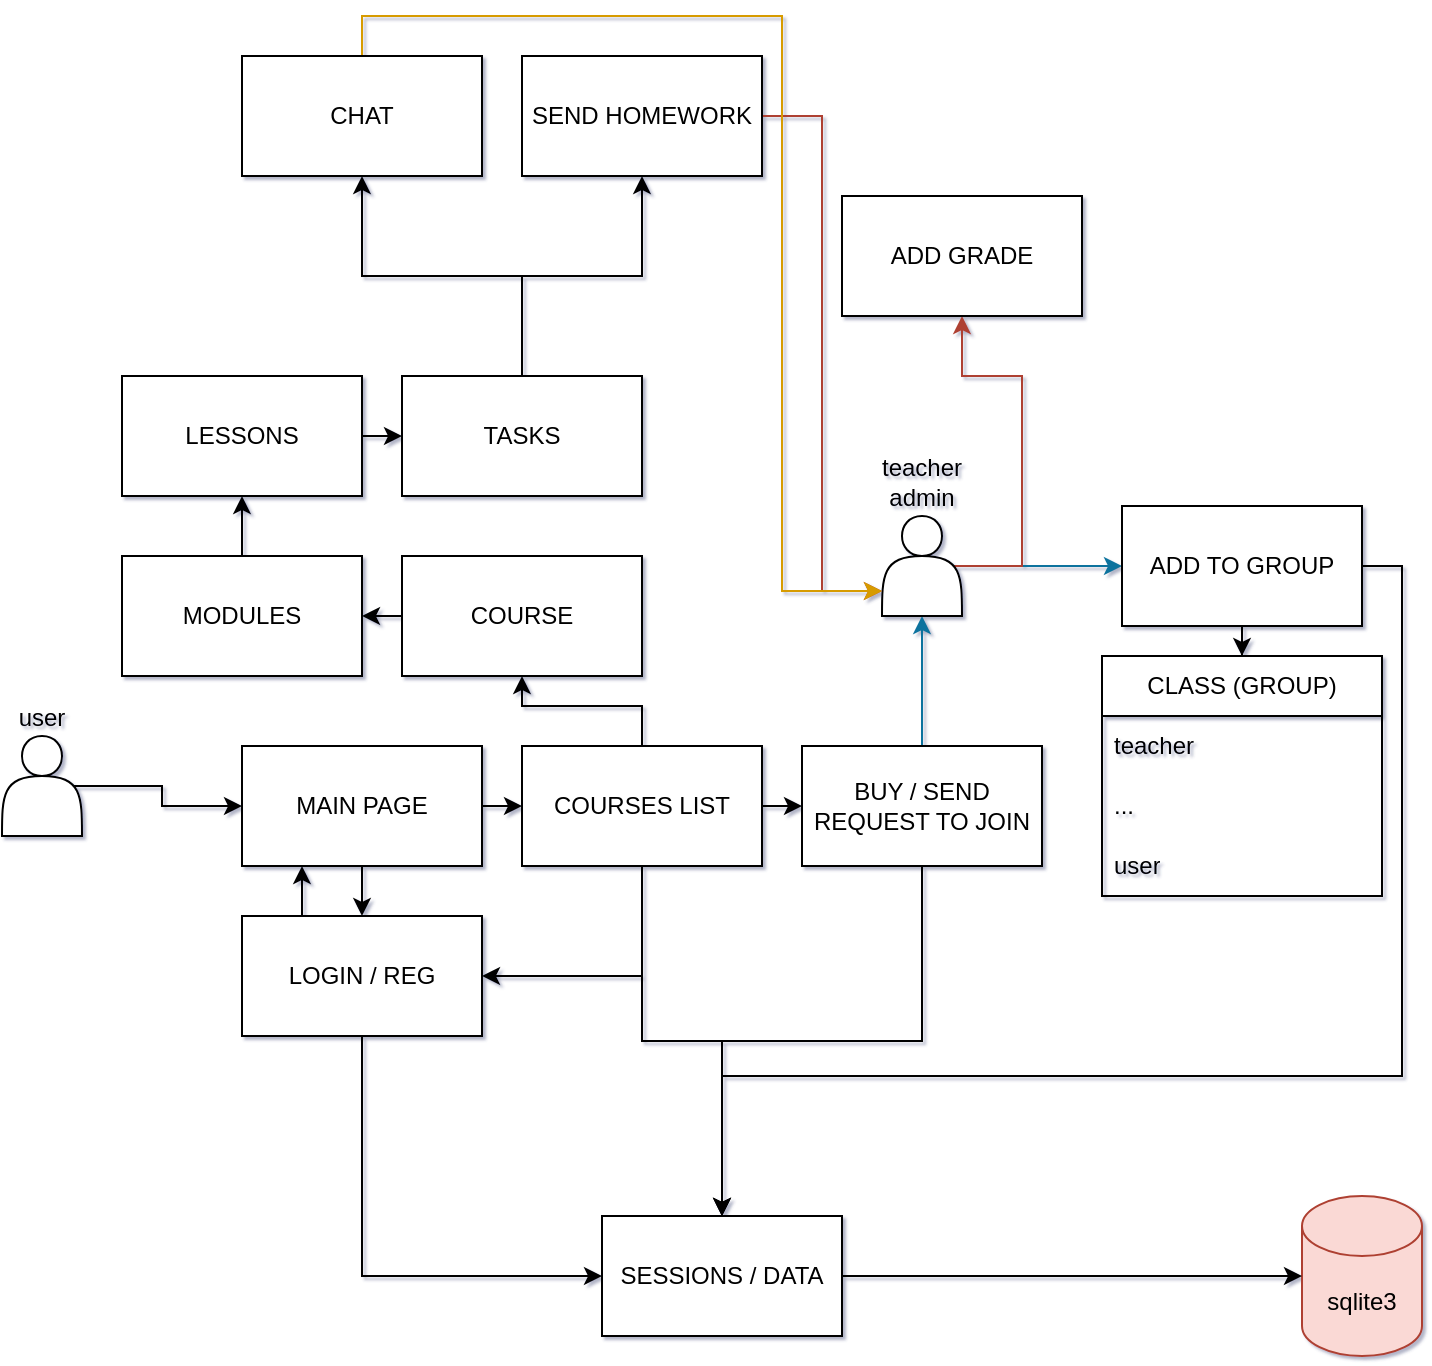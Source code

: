 <mxfile version="26.0.4">
  <diagram name="Сторінка-1" id="8J17CWEP0rwUTO2kTjv4">
    <mxGraphModel dx="1284" dy="746" grid="1" gridSize="10" guides="1" tooltips="1" connect="1" arrows="1" fold="1" page="1" pageScale="1" pageWidth="827" pageHeight="1169" math="0" shadow="1">
      <root>
        <mxCell id="0" />
        <mxCell id="1" parent="0" />
        <mxCell id="PkAfYLx5WFREf2XD6PGY-1" value="sqlite3" style="shape=cylinder3;whiteSpace=wrap;html=1;boundedLbl=1;backgroundOutline=1;size=15;fillColor=#fad9d5;strokeColor=#ae4132;" vertex="1" parent="1">
          <mxGeometry x="690" y="1080" width="60" height="80" as="geometry" />
        </mxCell>
        <mxCell id="PkAfYLx5WFREf2XD6PGY-7" style="edgeStyle=orthogonalEdgeStyle;rounded=0;orthogonalLoop=1;jettySize=auto;html=1;exitX=0.9;exitY=0.5;exitDx=0;exitDy=0;exitPerimeter=0;entryX=0;entryY=0.5;entryDx=0;entryDy=0;" edge="1" parent="1" source="PkAfYLx5WFREf2XD6PGY-2" target="PkAfYLx5WFREf2XD6PGY-3">
          <mxGeometry relative="1" as="geometry" />
        </mxCell>
        <mxCell id="PkAfYLx5WFREf2XD6PGY-2" value="&lt;font style=&quot;color: light-dark(rgb(0, 0, 0), rgb(51, 255, 51));&quot;&gt;user&lt;/font&gt;" style="shape=actor;whiteSpace=wrap;html=1;labelPosition=center;verticalLabelPosition=top;align=center;verticalAlign=bottom;" vertex="1" parent="1">
          <mxGeometry x="40" y="850" width="40" height="50" as="geometry" />
        </mxCell>
        <mxCell id="PkAfYLx5WFREf2XD6PGY-9" style="edgeStyle=orthogonalEdgeStyle;rounded=0;orthogonalLoop=1;jettySize=auto;html=1;exitX=0.5;exitY=1;exitDx=0;exitDy=0;entryX=0.5;entryY=0;entryDx=0;entryDy=0;" edge="1" parent="1" source="PkAfYLx5WFREf2XD6PGY-3" target="PkAfYLx5WFREf2XD6PGY-4">
          <mxGeometry relative="1" as="geometry" />
        </mxCell>
        <mxCell id="PkAfYLx5WFREf2XD6PGY-10" style="edgeStyle=orthogonalEdgeStyle;rounded=0;orthogonalLoop=1;jettySize=auto;html=1;exitX=1;exitY=0.5;exitDx=0;exitDy=0;entryX=0;entryY=0.5;entryDx=0;entryDy=0;" edge="1" parent="1" source="PkAfYLx5WFREf2XD6PGY-3" target="PkAfYLx5WFREf2XD6PGY-5">
          <mxGeometry relative="1" as="geometry" />
        </mxCell>
        <mxCell id="PkAfYLx5WFREf2XD6PGY-3" value="MAIN PAGE" style="rounded=0;whiteSpace=wrap;html=1;" vertex="1" parent="1">
          <mxGeometry x="160" y="855" width="120" height="60" as="geometry" />
        </mxCell>
        <mxCell id="PkAfYLx5WFREf2XD6PGY-26" style="edgeStyle=orthogonalEdgeStyle;rounded=0;orthogonalLoop=1;jettySize=auto;html=1;exitX=0.5;exitY=1;exitDx=0;exitDy=0;entryX=0;entryY=0.5;entryDx=0;entryDy=0;" edge="1" parent="1" source="PkAfYLx5WFREf2XD6PGY-4" target="PkAfYLx5WFREf2XD6PGY-24">
          <mxGeometry relative="1" as="geometry" />
        </mxCell>
        <mxCell id="PkAfYLx5WFREf2XD6PGY-49" style="edgeStyle=orthogonalEdgeStyle;rounded=0;orthogonalLoop=1;jettySize=auto;html=1;exitX=0.5;exitY=0;exitDx=0;exitDy=0;entryX=0.25;entryY=1;entryDx=0;entryDy=0;" edge="1" parent="1" source="PkAfYLx5WFREf2XD6PGY-4" target="PkAfYLx5WFREf2XD6PGY-3">
          <mxGeometry relative="1" as="geometry" />
        </mxCell>
        <mxCell id="PkAfYLx5WFREf2XD6PGY-4" value="LOGIN / REG" style="rounded=0;whiteSpace=wrap;html=1;" vertex="1" parent="1">
          <mxGeometry x="160" y="940" width="120" height="60" as="geometry" />
        </mxCell>
        <mxCell id="PkAfYLx5WFREf2XD6PGY-11" style="edgeStyle=orthogonalEdgeStyle;rounded=0;orthogonalLoop=1;jettySize=auto;html=1;exitX=0.5;exitY=1;exitDx=0;exitDy=0;entryX=1;entryY=0.5;entryDx=0;entryDy=0;" edge="1" parent="1" source="PkAfYLx5WFREf2XD6PGY-5" target="PkAfYLx5WFREf2XD6PGY-4">
          <mxGeometry relative="1" as="geometry" />
        </mxCell>
        <mxCell id="PkAfYLx5WFREf2XD6PGY-13" style="edgeStyle=orthogonalEdgeStyle;rounded=0;orthogonalLoop=1;jettySize=auto;html=1;exitX=1;exitY=0.5;exitDx=0;exitDy=0;entryX=0;entryY=0.5;entryDx=0;entryDy=0;" edge="1" parent="1" source="PkAfYLx5WFREf2XD6PGY-5" target="PkAfYLx5WFREf2XD6PGY-12">
          <mxGeometry relative="1" as="geometry" />
        </mxCell>
        <mxCell id="PkAfYLx5WFREf2XD6PGY-28" style="edgeStyle=orthogonalEdgeStyle;rounded=0;orthogonalLoop=1;jettySize=auto;html=1;exitX=0.5;exitY=1;exitDx=0;exitDy=0;entryX=0.5;entryY=0;entryDx=0;entryDy=0;" edge="1" parent="1" source="PkAfYLx5WFREf2XD6PGY-5" target="PkAfYLx5WFREf2XD6PGY-24">
          <mxGeometry relative="1" as="geometry" />
        </mxCell>
        <mxCell id="PkAfYLx5WFREf2XD6PGY-33" style="edgeStyle=orthogonalEdgeStyle;rounded=0;orthogonalLoop=1;jettySize=auto;html=1;exitX=0.5;exitY=0;exitDx=0;exitDy=0;entryX=0.5;entryY=1;entryDx=0;entryDy=0;" edge="1" parent="1" source="PkAfYLx5WFREf2XD6PGY-5" target="PkAfYLx5WFREf2XD6PGY-32">
          <mxGeometry relative="1" as="geometry" />
        </mxCell>
        <mxCell id="PkAfYLx5WFREf2XD6PGY-5" value="COURSES LIST" style="rounded=0;whiteSpace=wrap;html=1;" vertex="1" parent="1">
          <mxGeometry x="300" y="855" width="120" height="60" as="geometry" />
        </mxCell>
        <mxCell id="PkAfYLx5WFREf2XD6PGY-15" style="edgeStyle=orthogonalEdgeStyle;rounded=0;orthogonalLoop=1;jettySize=auto;html=1;exitX=0.5;exitY=0;exitDx=0;exitDy=0;fillColor=#b1ddf0;strokeColor=#10739e;" edge="1" parent="1" source="PkAfYLx5WFREf2XD6PGY-12" target="PkAfYLx5WFREf2XD6PGY-14">
          <mxGeometry relative="1" as="geometry" />
        </mxCell>
        <mxCell id="PkAfYLx5WFREf2XD6PGY-27" style="edgeStyle=orthogonalEdgeStyle;rounded=0;orthogonalLoop=1;jettySize=auto;html=1;exitX=0.5;exitY=1;exitDx=0;exitDy=0;entryX=0.5;entryY=0;entryDx=0;entryDy=0;" edge="1" parent="1" source="PkAfYLx5WFREf2XD6PGY-12" target="PkAfYLx5WFREf2XD6PGY-24">
          <mxGeometry relative="1" as="geometry" />
        </mxCell>
        <mxCell id="PkAfYLx5WFREf2XD6PGY-12" value="BUY / SEND REQUEST TO JOIN" style="rounded=0;whiteSpace=wrap;html=1;" vertex="1" parent="1">
          <mxGeometry x="440" y="855" width="120" height="60" as="geometry" />
        </mxCell>
        <mxCell id="PkAfYLx5WFREf2XD6PGY-18" style="edgeStyle=orthogonalEdgeStyle;rounded=0;orthogonalLoop=1;jettySize=auto;html=1;exitX=0.9;exitY=0.5;exitDx=0;exitDy=0;exitPerimeter=0;entryX=0;entryY=0.5;entryDx=0;entryDy=0;fillColor=#b1ddf0;strokeColor=#10739e;" edge="1" parent="1" source="PkAfYLx5WFREf2XD6PGY-14" target="PkAfYLx5WFREf2XD6PGY-17">
          <mxGeometry relative="1" as="geometry" />
        </mxCell>
        <mxCell id="PkAfYLx5WFREf2XD6PGY-45" style="edgeStyle=orthogonalEdgeStyle;rounded=0;orthogonalLoop=1;jettySize=auto;html=1;exitX=0.9;exitY=0.5;exitDx=0;exitDy=0;exitPerimeter=0;entryX=0.5;entryY=1;entryDx=0;entryDy=0;fillColor=#fad9d5;strokeColor=#ae4132;" edge="1" parent="1" source="PkAfYLx5WFREf2XD6PGY-14" target="PkAfYLx5WFREf2XD6PGY-43">
          <mxGeometry relative="1" as="geometry">
            <Array as="points">
              <mxPoint x="550" y="765" />
              <mxPoint x="550" y="670" />
              <mxPoint x="520" y="670" />
            </Array>
          </mxGeometry>
        </mxCell>
        <mxCell id="PkAfYLx5WFREf2XD6PGY-14" value="teacher&lt;div&gt;&lt;span style=&quot;background-color: transparent;&quot;&gt;admin&lt;/span&gt;&lt;/div&gt;" style="shape=actor;whiteSpace=wrap;html=1;fontSize=12;verticalAlign=bottom;align=center;labelPosition=center;verticalLabelPosition=top;fontColor=light-dark(#000000,#B266FF);" vertex="1" parent="1">
          <mxGeometry x="480" y="740" width="40" height="50" as="geometry" />
        </mxCell>
        <mxCell id="PkAfYLx5WFREf2XD6PGY-23" style="edgeStyle=orthogonalEdgeStyle;rounded=0;orthogonalLoop=1;jettySize=auto;html=1;exitX=0.5;exitY=1;exitDx=0;exitDy=0;" edge="1" parent="1" source="PkAfYLx5WFREf2XD6PGY-17" target="PkAfYLx5WFREf2XD6PGY-19">
          <mxGeometry relative="1" as="geometry" />
        </mxCell>
        <mxCell id="PkAfYLx5WFREf2XD6PGY-30" style="edgeStyle=orthogonalEdgeStyle;rounded=0;orthogonalLoop=1;jettySize=auto;html=1;exitX=1;exitY=0.5;exitDx=0;exitDy=0;entryX=0.5;entryY=0;entryDx=0;entryDy=0;" edge="1" parent="1" source="PkAfYLx5WFREf2XD6PGY-17" target="PkAfYLx5WFREf2XD6PGY-24">
          <mxGeometry relative="1" as="geometry">
            <Array as="points">
              <mxPoint x="740" y="765" />
              <mxPoint x="740" y="1020" />
              <mxPoint x="400" y="1020" />
            </Array>
          </mxGeometry>
        </mxCell>
        <mxCell id="PkAfYLx5WFREf2XD6PGY-17" value="ADD TO GROUP" style="rounded=0;whiteSpace=wrap;html=1;" vertex="1" parent="1">
          <mxGeometry x="600" y="735" width="120" height="60" as="geometry" />
        </mxCell>
        <mxCell id="PkAfYLx5WFREf2XD6PGY-19" value="CLASS (GROUP)" style="swimlane;fontStyle=0;childLayout=stackLayout;horizontal=1;startSize=30;horizontalStack=0;resizeParent=1;resizeParentMax=0;resizeLast=0;collapsible=1;marginBottom=0;whiteSpace=wrap;html=1;" vertex="1" parent="1">
          <mxGeometry x="590" y="810" width="140" height="120" as="geometry" />
        </mxCell>
        <mxCell id="PkAfYLx5WFREf2XD6PGY-20" value="&lt;font style=&quot;color: light-dark(rgb(0, 0, 0), rgb(178, 102, 255));&quot;&gt;teacher&lt;/font&gt;" style="text;strokeColor=none;fillColor=none;align=left;verticalAlign=middle;spacingLeft=4;spacingRight=4;overflow=hidden;points=[[0,0.5],[1,0.5]];portConstraint=eastwest;rotatable=0;whiteSpace=wrap;html=1;" vertex="1" parent="PkAfYLx5WFREf2XD6PGY-19">
          <mxGeometry y="30" width="140" height="30" as="geometry" />
        </mxCell>
        <mxCell id="PkAfYLx5WFREf2XD6PGY-21" value="..." style="text;strokeColor=none;fillColor=none;align=left;verticalAlign=middle;spacingLeft=4;spacingRight=4;overflow=hidden;points=[[0,0.5],[1,0.5]];portConstraint=eastwest;rotatable=0;whiteSpace=wrap;html=1;" vertex="1" parent="PkAfYLx5WFREf2XD6PGY-19">
          <mxGeometry y="60" width="140" height="30" as="geometry" />
        </mxCell>
        <mxCell id="PkAfYLx5WFREf2XD6PGY-22" value="&lt;font style=&quot;color: light-dark(rgb(0, 0, 0), rgb(51, 255, 51));&quot;&gt;user&lt;/font&gt;" style="text;strokeColor=none;fillColor=none;align=left;verticalAlign=middle;spacingLeft=4;spacingRight=4;overflow=hidden;points=[[0,0.5],[1,0.5]];portConstraint=eastwest;rotatable=0;whiteSpace=wrap;html=1;" vertex="1" parent="PkAfYLx5WFREf2XD6PGY-19">
          <mxGeometry y="90" width="140" height="30" as="geometry" />
        </mxCell>
        <mxCell id="PkAfYLx5WFREf2XD6PGY-24" value="SESSIONS / DATA" style="rounded=0;whiteSpace=wrap;html=1;" vertex="1" parent="1">
          <mxGeometry x="340" y="1090" width="120" height="60" as="geometry" />
        </mxCell>
        <mxCell id="PkAfYLx5WFREf2XD6PGY-25" style="edgeStyle=orthogonalEdgeStyle;rounded=0;orthogonalLoop=1;jettySize=auto;html=1;exitX=1;exitY=0.5;exitDx=0;exitDy=0;entryX=0;entryY=0.5;entryDx=0;entryDy=0;entryPerimeter=0;" edge="1" parent="1" source="PkAfYLx5WFREf2XD6PGY-24" target="PkAfYLx5WFREf2XD6PGY-1">
          <mxGeometry relative="1" as="geometry" />
        </mxCell>
        <mxCell id="PkAfYLx5WFREf2XD6PGY-38" style="edgeStyle=orthogonalEdgeStyle;rounded=0;orthogonalLoop=1;jettySize=auto;html=1;exitX=0.5;exitY=0;exitDx=0;exitDy=0;entryX=0.5;entryY=1;entryDx=0;entryDy=0;" edge="1" parent="1" source="PkAfYLx5WFREf2XD6PGY-31" target="PkAfYLx5WFREf2XD6PGY-35">
          <mxGeometry relative="1" as="geometry" />
        </mxCell>
        <mxCell id="PkAfYLx5WFREf2XD6PGY-31" value="MODULES" style="rounded=0;whiteSpace=wrap;html=1;" vertex="1" parent="1">
          <mxGeometry x="100" y="760" width="120" height="60" as="geometry" />
        </mxCell>
        <mxCell id="PkAfYLx5WFREf2XD6PGY-39" style="edgeStyle=orthogonalEdgeStyle;rounded=0;orthogonalLoop=1;jettySize=auto;html=1;exitX=0;exitY=0.5;exitDx=0;exitDy=0;entryX=1;entryY=0.5;entryDx=0;entryDy=0;" edge="1" parent="1" source="PkAfYLx5WFREf2XD6PGY-32" target="PkAfYLx5WFREf2XD6PGY-31">
          <mxGeometry relative="1" as="geometry" />
        </mxCell>
        <mxCell id="PkAfYLx5WFREf2XD6PGY-32" value="COURSE" style="rounded=0;whiteSpace=wrap;html=1;" vertex="1" parent="1">
          <mxGeometry x="240" y="760" width="120" height="60" as="geometry" />
        </mxCell>
        <mxCell id="PkAfYLx5WFREf2XD6PGY-40" style="edgeStyle=orthogonalEdgeStyle;rounded=0;orthogonalLoop=1;jettySize=auto;html=1;exitX=1;exitY=0.5;exitDx=0;exitDy=0;entryX=0;entryY=0.5;entryDx=0;entryDy=0;" edge="1" parent="1" source="PkAfYLx5WFREf2XD6PGY-35" target="PkAfYLx5WFREf2XD6PGY-36">
          <mxGeometry relative="1" as="geometry" />
        </mxCell>
        <mxCell id="PkAfYLx5WFREf2XD6PGY-35" value="LESSONS" style="rounded=0;whiteSpace=wrap;html=1;" vertex="1" parent="1">
          <mxGeometry x="100" y="670" width="120" height="60" as="geometry" />
        </mxCell>
        <mxCell id="PkAfYLx5WFREf2XD6PGY-42" style="edgeStyle=orthogonalEdgeStyle;rounded=0;orthogonalLoop=1;jettySize=auto;html=1;exitX=0.5;exitY=0;exitDx=0;exitDy=0;entryX=0.5;entryY=1;entryDx=0;entryDy=0;" edge="1" parent="1" source="PkAfYLx5WFREf2XD6PGY-36" target="PkAfYLx5WFREf2XD6PGY-41">
          <mxGeometry relative="1" as="geometry" />
        </mxCell>
        <mxCell id="PkAfYLx5WFREf2XD6PGY-47" style="edgeStyle=orthogonalEdgeStyle;rounded=0;orthogonalLoop=1;jettySize=auto;html=1;exitX=0.5;exitY=0;exitDx=0;exitDy=0;entryX=0.5;entryY=1;entryDx=0;entryDy=0;" edge="1" parent="1" source="PkAfYLx5WFREf2XD6PGY-36" target="PkAfYLx5WFREf2XD6PGY-46">
          <mxGeometry relative="1" as="geometry" />
        </mxCell>
        <mxCell id="PkAfYLx5WFREf2XD6PGY-36" value="TASKS" style="rounded=0;whiteSpace=wrap;html=1;" vertex="1" parent="1">
          <mxGeometry x="240" y="670" width="120" height="60" as="geometry" />
        </mxCell>
        <mxCell id="PkAfYLx5WFREf2XD6PGY-44" style="edgeStyle=orthogonalEdgeStyle;rounded=0;orthogonalLoop=1;jettySize=auto;html=1;exitX=1;exitY=0.5;exitDx=0;exitDy=0;entryX=0;entryY=0.75;entryDx=0;entryDy=0;fontColor=light-dark(#000000,#FF6464);fillColor=#fad9d5;strokeColor=#ae4132;" edge="1" parent="1" source="PkAfYLx5WFREf2XD6PGY-41" target="PkAfYLx5WFREf2XD6PGY-14">
          <mxGeometry relative="1" as="geometry" />
        </mxCell>
        <mxCell id="PkAfYLx5WFREf2XD6PGY-41" value="SEND HOMEWORK" style="rounded=0;whiteSpace=wrap;html=1;" vertex="1" parent="1">
          <mxGeometry x="300" y="510" width="120" height="60" as="geometry" />
        </mxCell>
        <mxCell id="PkAfYLx5WFREf2XD6PGY-43" value="ADD GRADE" style="rounded=0;whiteSpace=wrap;html=1;" vertex="1" parent="1">
          <mxGeometry x="460" y="580" width="120" height="60" as="geometry" />
        </mxCell>
        <mxCell id="PkAfYLx5WFREf2XD6PGY-48" style="edgeStyle=orthogonalEdgeStyle;rounded=0;orthogonalLoop=1;jettySize=auto;html=1;exitX=0.5;exitY=0;exitDx=0;exitDy=0;entryX=0;entryY=0.75;entryDx=0;entryDy=0;fillColor=#ffcd28;gradientColor=#ffa500;strokeColor=#d79b00;" edge="1" parent="1" source="PkAfYLx5WFREf2XD6PGY-46" target="PkAfYLx5WFREf2XD6PGY-14">
          <mxGeometry relative="1" as="geometry">
            <Array as="points">
              <mxPoint x="220" y="490" />
              <mxPoint x="430" y="490" />
              <mxPoint x="430" y="778" />
            </Array>
          </mxGeometry>
        </mxCell>
        <mxCell id="PkAfYLx5WFREf2XD6PGY-46" value="CHAT" style="rounded=0;whiteSpace=wrap;html=1;" vertex="1" parent="1">
          <mxGeometry x="160" y="510" width="120" height="60" as="geometry" />
        </mxCell>
      </root>
    </mxGraphModel>
  </diagram>
</mxfile>
